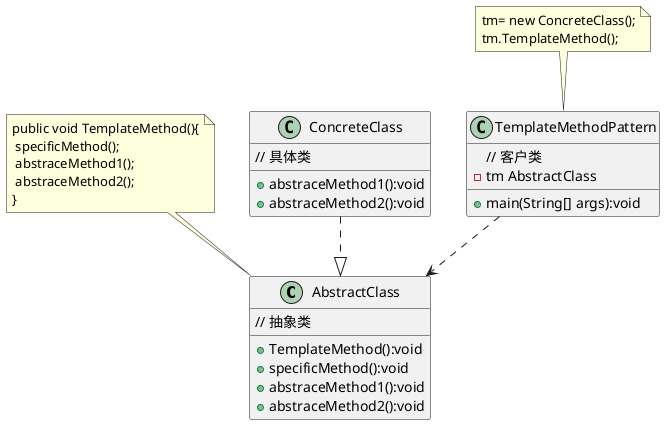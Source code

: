 @startuml
class AbstractClass{
// 抽象类
+ TemplateMethod():void
+ specificMethod():void
+ abstraceMethod1():void
+ abstraceMethod2():void
}
note as TemplateMethod
public void TemplateMethod(){
 specificMethod();
 abstraceMethod1();
 abstraceMethod2();
}
end note
TemplateMethod .. AbstractClass

class ConcreteClass{
// 具体类
+ abstraceMethod1():void
+ abstraceMethod2():void
}

class TemplateMethodPattern{
// 客户类
- tm AbstractClass
+ main(String[] args):void
}

note as maincode
tm= new ConcreteClass();
tm.TemplateMethod();
end note
maincode .. TemplateMethodPattern

ConcreteClass ..|> AbstractClass
TemplateMethodPattern ..> AbstractClass

@enduml